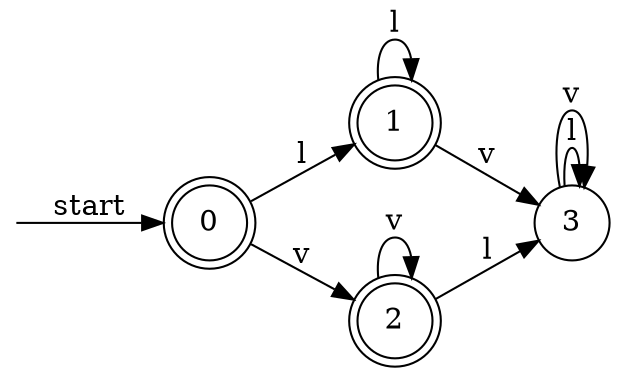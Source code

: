 digraph dfa {
    rankdir = LR;
    node [shape = doublecircle];    __start [style = invis, shape = point];
    __start -> "0" [ label = "start" ];
    node [shape = doublecircle]; "0" "1" "2"
    node [shape = circle];
    "0" -> "1" [ label = "l" ];
    "0" -> "2" [ label = "v" ];
    "1" -> "1" [ label = "l" ];
    "1" -> "3" [ label = "v" ];
    "2" -> "3" [ label = "l" ];
    "2" -> "2" [ label = "v" ];
    "3" -> "3" [ label = "l" ];
    "3" -> "3" [ label = "v" ];
}
